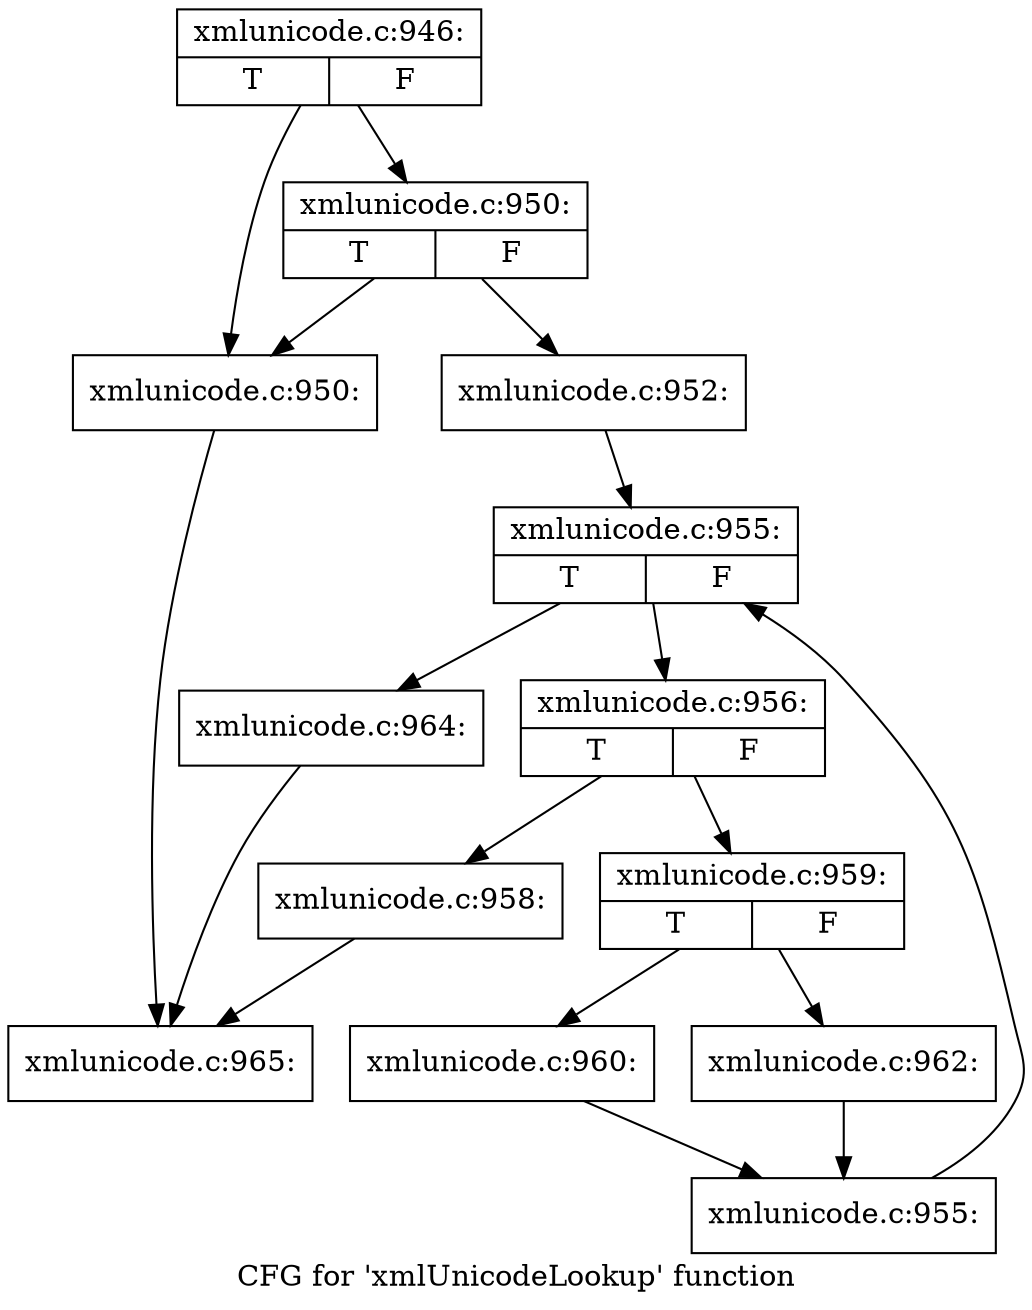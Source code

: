 digraph "CFG for 'xmlUnicodeLookup' function" {
	label="CFG for 'xmlUnicodeLookup' function";

	Node0x4edbe70 [shape=record,label="{xmlunicode.c:946:|{<s0>T|<s1>F}}"];
	Node0x4edbe70 -> Node0x4edeca0;
	Node0x4edbe70 -> Node0x4eded40;
	Node0x4eded40 [shape=record,label="{xmlunicode.c:950:|{<s0>T|<s1>F}}"];
	Node0x4eded40 -> Node0x4edeca0;
	Node0x4eded40 -> Node0x4edecf0;
	Node0x4edeca0 [shape=record,label="{xmlunicode.c:950:}"];
	Node0x4edeca0 -> Node0x4edd380;
	Node0x4edecf0 [shape=record,label="{xmlunicode.c:952:}"];
	Node0x4edecf0 -> Node0x4edfaf0;
	Node0x4edfaf0 [shape=record,label="{xmlunicode.c:955:|{<s0>T|<s1>F}}"];
	Node0x4edfaf0 -> Node0x4edff10;
	Node0x4edfaf0 -> Node0x4edfd10;
	Node0x4edff10 [shape=record,label="{xmlunicode.c:956:|{<s0>T|<s1>F}}"];
	Node0x4edff10 -> Node0x4ee0450;
	Node0x4edff10 -> Node0x4ee04a0;
	Node0x4ee0450 [shape=record,label="{xmlunicode.c:958:}"];
	Node0x4ee0450 -> Node0x4edd380;
	Node0x4ee04a0 [shape=record,label="{xmlunicode.c:959:|{<s0>T|<s1>F}}"];
	Node0x4ee04a0 -> Node0x4ee0e20;
	Node0x4ee04a0 -> Node0x4ee1100;
	Node0x4ee0e20 [shape=record,label="{xmlunicode.c:960:}"];
	Node0x4ee0e20 -> Node0x4ee1150;
	Node0x4ee1100 [shape=record,label="{xmlunicode.c:962:}"];
	Node0x4ee1100 -> Node0x4ee1150;
	Node0x4ee1150 [shape=record,label="{xmlunicode.c:955:}"];
	Node0x4ee1150 -> Node0x4edfaf0;
	Node0x4edfd10 [shape=record,label="{xmlunicode.c:964:}"];
	Node0x4edfd10 -> Node0x4edd380;
	Node0x4edd380 [shape=record,label="{xmlunicode.c:965:}"];
}
